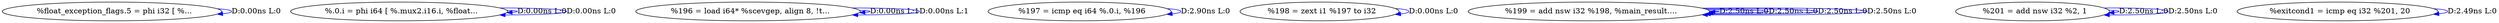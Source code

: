digraph {
Node0x2f02530[label="  %float_exception_flags.5 = phi i32 [ %..."];
Node0x2f02530 -> Node0x2f02530[label="D:0.00ns L:0",color=blue];
Node0x2f02610[label="  %.0.i = phi i64 [ %.mux2.i16.i, %float..."];
Node0x2f02610 -> Node0x2f02610[label="D:0.00ns L:0",color=blue];
Node0x2f02610 -> Node0x2f02610[label="D:0.00ns L:0",color=blue];
Node0x2f026f0[label="  %196 = load i64* %scevgep, align 8, !t..."];
Node0x2f026f0 -> Node0x2f026f0[label="D:0.00ns L:1",color=blue];
Node0x2f026f0 -> Node0x2f026f0[label="D:0.00ns L:1",color=blue];
Node0x2f027d0[label="  %197 = icmp eq i64 %.0.i, %196"];
Node0x2f027d0 -> Node0x2f027d0[label="D:2.90ns L:0",color=blue];
Node0x2f028b0[label="  %198 = zext i1 %197 to i32"];
Node0x2f028b0 -> Node0x2f028b0[label="D:0.00ns L:0",color=blue];
Node0x2f02990[label="  %199 = add nsw i32 %198, %main_result...."];
Node0x2f02990 -> Node0x2f02990[label="D:2.50ns L:0",color=blue];
Node0x2f02990 -> Node0x2f02990[label="D:2.50ns L:0",color=blue];
Node0x2f02990 -> Node0x2f02990[label="D:2.50ns L:0",color=blue];
Node0x2f02990 -> Node0x2f02990[label="D:2.50ns L:0",color=blue];
Node0x2f02b50[label="  %201 = add nsw i32 %2, 1"];
Node0x2f02b50 -> Node0x2f02b50[label="D:2.50ns L:0",color=blue];
Node0x2f02b50 -> Node0x2f02b50[label="D:2.50ns L:0",color=blue];
Node0x2f02c30[label="  %exitcond1 = icmp eq i32 %201, 20"];
Node0x2f02c30 -> Node0x2f02c30[label="D:2.49ns L:0",color=blue];
}
